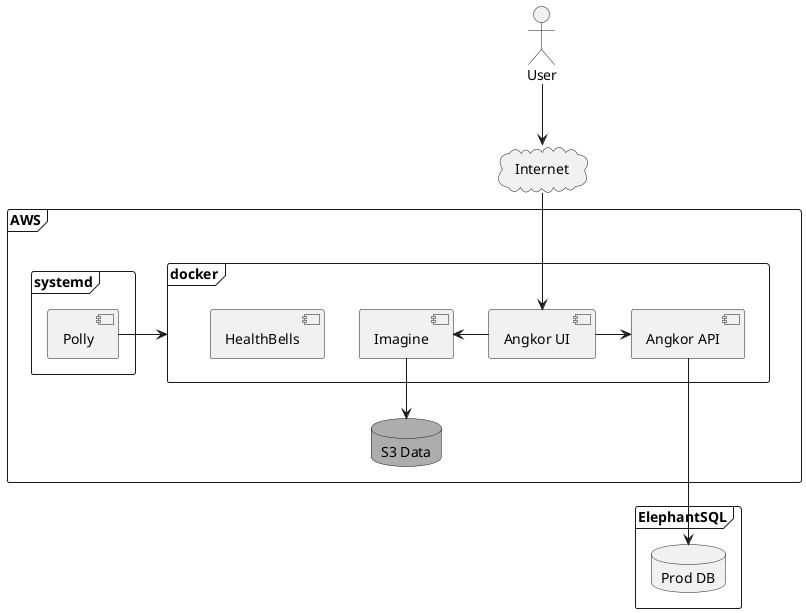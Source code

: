 @startuml

skinparam monochrome true
skinparam shadowing false

actor User as user

frame "AWS" {
    frame "docker" {
        [Angkor UI] as ui
        [Angkor API] as api
        [Imagine] as imagine
        [HealthBells] as healthbells
    }
    frame "systemd" {
        [Polly] -right-> docker
    }

    database "S3 Data" as s3data #orange {
    }

}


cloud "Internet" as internet {
}

frame "ElephantSQL" {
    database "Prod DB" as db {

    }
}

api --down->db
ui -> api
ui -left-> imagine
user -down-> internet
imagine -down-> s3data
internet -down-> ui


@enduml
